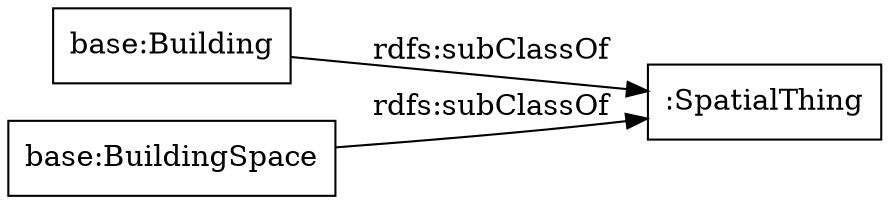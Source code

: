 digraph ar2dtool_diagram { 
rankdir=LR;
size="1000"
node [shape = rectangle, color="black"]; "base:Building" ":SpatialThing" "base:BuildingSpace" ; /*classes style*/
	"base:BuildingSpace" -> ":SpatialThing" [ label = "rdfs:subClassOf" ];
	"base:Building" -> ":SpatialThing" [ label = "rdfs:subClassOf" ];

}
